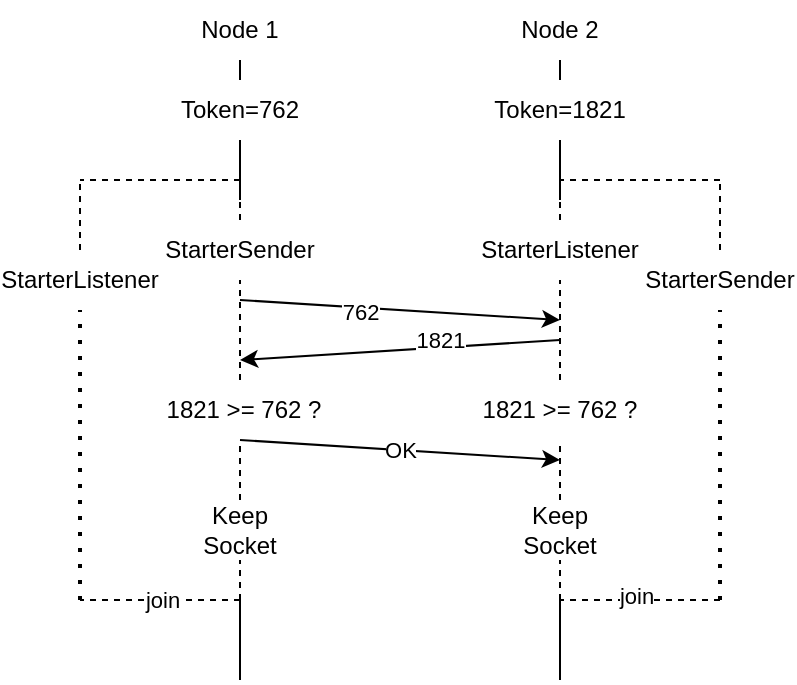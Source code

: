 <mxfile version="20.7.2" type="device"><diagram id="-_z3t55LjV0_ZVzFencl" name="Página-1"><mxGraphModel dx="794" dy="452" grid="1" gridSize="10" guides="1" tooltips="1" connect="1" arrows="1" fold="1" page="1" pageScale="1" pageWidth="827" pageHeight="1169" math="0" shadow="0"><root><mxCell id="0"/><mxCell id="1" parent="0"/><mxCell id="e4Oh-70gTropwULfx_Rn-1" value="Node 1" style="text;html=1;strokeColor=none;fillColor=none;align=center;verticalAlign=middle;whiteSpace=wrap;rounded=0;" parent="1" vertex="1"><mxGeometry x="290" y="60" width="60" height="30" as="geometry"/></mxCell><mxCell id="e4Oh-70gTropwULfx_Rn-2" value="Node 2" style="text;html=1;strokeColor=none;fillColor=none;align=center;verticalAlign=middle;whiteSpace=wrap;rounded=0;" parent="1" vertex="1"><mxGeometry x="450" y="60" width="60" height="30" as="geometry"/></mxCell><mxCell id="e4Oh-70gTropwULfx_Rn-3" value="" style="endArrow=none;html=1;rounded=0;startArrow=none;" parent="1" edge="1"><mxGeometry width="50" height="50" relative="1" as="geometry"><mxPoint x="320" y="100" as="sourcePoint"/><mxPoint x="320" y="90" as="targetPoint"/></mxGeometry></mxCell><mxCell id="e4Oh-70gTropwULfx_Rn-4" value="Token=762" style="text;html=1;strokeColor=none;fillColor=none;align=center;verticalAlign=middle;whiteSpace=wrap;rounded=0;" parent="1" vertex="1"><mxGeometry x="275" y="100" width="90" height="30" as="geometry"/></mxCell><mxCell id="e4Oh-70gTropwULfx_Rn-5" value="" style="endArrow=none;html=1;rounded=0;" parent="1" edge="1"><mxGeometry width="50" height="50" relative="1" as="geometry"><mxPoint x="320" y="160" as="sourcePoint"/><mxPoint x="320" y="130" as="targetPoint"/></mxGeometry></mxCell><mxCell id="e4Oh-70gTropwULfx_Rn-8" value="" style="endArrow=none;html=1;rounded=0;startArrow=none;" parent="1" source="e4Oh-70gTropwULfx_Rn-7" edge="1"><mxGeometry width="50" height="50" relative="1" as="geometry"><mxPoint x="480" y="160" as="sourcePoint"/><mxPoint x="480" y="90" as="targetPoint"/></mxGeometry></mxCell><mxCell id="e4Oh-70gTropwULfx_Rn-7" value="Token=1821" style="text;html=1;strokeColor=none;fillColor=none;align=center;verticalAlign=middle;whiteSpace=wrap;rounded=0;" parent="1" vertex="1"><mxGeometry x="450" y="100" width="60" height="30" as="geometry"/></mxCell><mxCell id="e4Oh-70gTropwULfx_Rn-9" value="" style="endArrow=none;html=1;rounded=0;" parent="1" target="e4Oh-70gTropwULfx_Rn-7" edge="1"><mxGeometry width="50" height="50" relative="1" as="geometry"><mxPoint x="480" y="160" as="sourcePoint"/><mxPoint x="480" y="90" as="targetPoint"/></mxGeometry></mxCell><mxCell id="e4Oh-70gTropwULfx_Rn-15" value="StarterSender" style="text;html=1;strokeColor=none;fillColor=none;align=center;verticalAlign=middle;whiteSpace=wrap;rounded=0;" parent="1" vertex="1"><mxGeometry x="530" y="185" width="60" height="30" as="geometry"/></mxCell><mxCell id="e4Oh-70gTropwULfx_Rn-16" value="" style="endArrow=none;dashed=1;html=1;rounded=0;" parent="1" edge="1"><mxGeometry width="50" height="50" relative="1" as="geometry"><mxPoint x="560" y="150" as="sourcePoint"/><mxPoint x="480" y="150" as="targetPoint"/></mxGeometry></mxCell><mxCell id="e4Oh-70gTropwULfx_Rn-17" value="" style="endArrow=none;dashed=1;html=1;rounded=0;exitX=0.5;exitY=0;exitDx=0;exitDy=0;" parent="1" source="e4Oh-70gTropwULfx_Rn-15" edge="1"><mxGeometry width="50" height="50" relative="1" as="geometry"><mxPoint x="380" y="260" as="sourcePoint"/><mxPoint x="560" y="150" as="targetPoint"/></mxGeometry></mxCell><mxCell id="e4Oh-70gTropwULfx_Rn-18" value="" style="endArrow=none;dashed=1;html=1;dashPattern=1 3;strokeWidth=2;rounded=0;entryX=0.5;entryY=1;entryDx=0;entryDy=0;" parent="1" target="e4Oh-70gTropwULfx_Rn-15" edge="1"><mxGeometry width="50" height="50" relative="1" as="geometry"><mxPoint x="560" y="360" as="sourcePoint"/><mxPoint x="430" y="210" as="targetPoint"/></mxGeometry></mxCell><mxCell id="e4Oh-70gTropwULfx_Rn-19" value="" style="endArrow=none;dashed=1;html=1;rounded=0;startArrow=none;" parent="1" source="e4Oh-70gTropwULfx_Rn-13" edge="1"><mxGeometry width="50" height="50" relative="1" as="geometry"><mxPoint x="320" y="230" as="sourcePoint"/><mxPoint x="320" y="160" as="targetPoint"/></mxGeometry></mxCell><mxCell id="e4Oh-70gTropwULfx_Rn-13" value="StarterSender" style="text;html=1;strokeColor=none;fillColor=none;align=center;verticalAlign=middle;whiteSpace=wrap;rounded=0;" parent="1" vertex="1"><mxGeometry x="290" y="170" width="60" height="30" as="geometry"/></mxCell><mxCell id="e4Oh-70gTropwULfx_Rn-20" value="" style="endArrow=none;dashed=1;html=1;rounded=0;startArrow=none;" parent="1" target="e4Oh-70gTropwULfx_Rn-13" edge="1"><mxGeometry width="50" height="50" relative="1" as="geometry"><mxPoint x="320" y="250" as="sourcePoint"/><mxPoint x="320" y="160" as="targetPoint"/></mxGeometry></mxCell><mxCell id="e4Oh-70gTropwULfx_Rn-21" value="" style="endArrow=none;dashed=1;html=1;rounded=0;startArrow=none;" parent="1" source="e4Oh-70gTropwULfx_Rn-22" edge="1"><mxGeometry width="50" height="50" relative="1" as="geometry"><mxPoint x="480" y="240" as="sourcePoint"/><mxPoint x="480" y="160" as="targetPoint"/></mxGeometry></mxCell><mxCell id="e4Oh-70gTropwULfx_Rn-22" value="StarterListener" style="text;html=1;strokeColor=none;fillColor=none;align=center;verticalAlign=middle;whiteSpace=wrap;rounded=0;" parent="1" vertex="1"><mxGeometry x="450" y="170" width="60" height="30" as="geometry"/></mxCell><mxCell id="e4Oh-70gTropwULfx_Rn-25" value="" style="endArrow=none;dashed=1;html=1;rounded=0;startArrow=none;" parent="1" target="e4Oh-70gTropwULfx_Rn-22" edge="1"><mxGeometry width="50" height="50" relative="1" as="geometry"><mxPoint x="480" y="250" as="sourcePoint"/><mxPoint x="480" y="160" as="targetPoint"/></mxGeometry></mxCell><mxCell id="e4Oh-70gTropwULfx_Rn-26" value="StarterListener" style="text;html=1;strokeColor=none;fillColor=none;align=center;verticalAlign=middle;whiteSpace=wrap;rounded=0;" parent="1" vertex="1"><mxGeometry x="210" y="185" width="60" height="30" as="geometry"/></mxCell><mxCell id="e4Oh-70gTropwULfx_Rn-27" value="" style="endArrow=none;dashed=1;html=1;rounded=0;exitX=0.5;exitY=0;exitDx=0;exitDy=0;" parent="1" source="e4Oh-70gTropwULfx_Rn-26" edge="1"><mxGeometry width="50" height="50" relative="1" as="geometry"><mxPoint x="60" y="260" as="sourcePoint"/><mxPoint x="240" y="150" as="targetPoint"/></mxGeometry></mxCell><mxCell id="e4Oh-70gTropwULfx_Rn-28" value="" style="endArrow=none;dashed=1;html=1;dashPattern=1 3;strokeWidth=2;rounded=0;entryX=0.5;entryY=1;entryDx=0;entryDy=0;" parent="1" target="e4Oh-70gTropwULfx_Rn-26" edge="1"><mxGeometry width="50" height="50" relative="1" as="geometry"><mxPoint x="240" y="360" as="sourcePoint"/><mxPoint x="110" y="210" as="targetPoint"/></mxGeometry></mxCell><mxCell id="e4Oh-70gTropwULfx_Rn-29" value="" style="endArrow=none;dashed=1;html=1;rounded=0;" parent="1" edge="1"><mxGeometry width="50" height="50" relative="1" as="geometry"><mxPoint x="320" y="150" as="sourcePoint"/><mxPoint x="240" y="150" as="targetPoint"/></mxGeometry></mxCell><mxCell id="e4Oh-70gTropwULfx_Rn-30" value="" style="endArrow=classic;html=1;rounded=0;" parent="1" edge="1"><mxGeometry width="50" height="50" relative="1" as="geometry"><mxPoint x="320" y="210" as="sourcePoint"/><mxPoint x="480" y="220" as="targetPoint"/></mxGeometry></mxCell><mxCell id="e4Oh-70gTropwULfx_Rn-31" value="762" style="edgeLabel;html=1;align=center;verticalAlign=middle;resizable=0;points=[];" parent="e4Oh-70gTropwULfx_Rn-30" vertex="1" connectable="0"><mxGeometry x="-0.326" y="3" relative="1" as="geometry"><mxPoint x="6" y="5" as="offset"/></mxGeometry></mxCell><mxCell id="e4Oh-70gTropwULfx_Rn-33" value="" style="endArrow=classic;html=1;rounded=0;" parent="1" edge="1"><mxGeometry width="50" height="50" relative="1" as="geometry"><mxPoint x="480" y="230" as="sourcePoint"/><mxPoint x="320" y="240" as="targetPoint"/></mxGeometry></mxCell><mxCell id="e4Oh-70gTropwULfx_Rn-34" value="1821" style="edgeLabel;html=1;align=center;verticalAlign=middle;resizable=0;points=[];" parent="e4Oh-70gTropwULfx_Rn-33" vertex="1" connectable="0"><mxGeometry x="-0.215" y="4" relative="1" as="geometry"><mxPoint x="2" y="-8" as="offset"/></mxGeometry></mxCell><mxCell id="e4Oh-70gTropwULfx_Rn-35" value="" style="endArrow=none;dashed=1;html=1;rounded=0;startArrow=none;" parent="1" source="e4Oh-70gTropwULfx_Rn-43" edge="1"><mxGeometry width="50" height="50" relative="1" as="geometry"><mxPoint x="320.0" y="400" as="sourcePoint"/><mxPoint x="320" y="280" as="targetPoint"/></mxGeometry></mxCell><mxCell id="e4Oh-70gTropwULfx_Rn-38" value="" style="endArrow=classic;html=1;rounded=0;" parent="1" edge="1"><mxGeometry width="50" height="50" relative="1" as="geometry"><mxPoint x="320" y="280" as="sourcePoint"/><mxPoint x="480" y="290" as="targetPoint"/></mxGeometry></mxCell><mxCell id="e4Oh-70gTropwULfx_Rn-39" value="OK" style="edgeLabel;html=1;align=center;verticalAlign=middle;resizable=0;points=[];" parent="e4Oh-70gTropwULfx_Rn-38" vertex="1" connectable="0"><mxGeometry x="-0.177" y="-1" relative="1" as="geometry"><mxPoint x="14" as="offset"/></mxGeometry></mxCell><mxCell id="e4Oh-70gTropwULfx_Rn-42" value="" style="endArrow=none;dashed=1;html=1;rounded=0;startArrow=none;" parent="1" source="e4Oh-70gTropwULfx_Rn-45" edge="1"><mxGeometry width="50" height="50" relative="1" as="geometry"><mxPoint x="480" y="400" as="sourcePoint"/><mxPoint x="480" y="280" as="targetPoint"/></mxGeometry></mxCell><mxCell id="e4Oh-70gTropwULfx_Rn-43" value="Keep Socket" style="text;html=1;strokeColor=none;fillColor=none;align=center;verticalAlign=middle;whiteSpace=wrap;rounded=0;" parent="1" vertex="1"><mxGeometry x="290" y="310" width="60" height="30" as="geometry"/></mxCell><mxCell id="e4Oh-70gTropwULfx_Rn-44" value="" style="endArrow=none;dashed=1;html=1;rounded=0;" parent="1" target="e4Oh-70gTropwULfx_Rn-43" edge="1"><mxGeometry width="50" height="50" relative="1" as="geometry"><mxPoint x="320" y="360" as="sourcePoint"/><mxPoint x="320.0" y="280" as="targetPoint"/></mxGeometry></mxCell><mxCell id="e4Oh-70gTropwULfx_Rn-45" value="Keep Socket" style="text;html=1;strokeColor=none;fillColor=none;align=center;verticalAlign=middle;whiteSpace=wrap;rounded=0;" parent="1" vertex="1"><mxGeometry x="450" y="310" width="60" height="30" as="geometry"/></mxCell><mxCell id="e4Oh-70gTropwULfx_Rn-46" value="" style="endArrow=none;dashed=1;html=1;rounded=0;" parent="1" target="e4Oh-70gTropwULfx_Rn-45" edge="1"><mxGeometry width="50" height="50" relative="1" as="geometry"><mxPoint x="480" y="360" as="sourcePoint"/><mxPoint x="480" y="280" as="targetPoint"/></mxGeometry></mxCell><mxCell id="e4Oh-70gTropwULfx_Rn-47" value="" style="endArrow=none;dashed=1;html=1;rounded=0;" parent="1" edge="1"><mxGeometry width="50" height="50" relative="1" as="geometry"><mxPoint x="560" y="360" as="sourcePoint"/><mxPoint x="480" y="360" as="targetPoint"/></mxGeometry></mxCell><mxCell id="e4Oh-70gTropwULfx_Rn-49" value="join" style="edgeLabel;html=1;align=center;verticalAlign=middle;resizable=0;points=[];" parent="e4Oh-70gTropwULfx_Rn-47" vertex="1" connectable="0"><mxGeometry x="0.231" y="-2" relative="1" as="geometry"><mxPoint x="7" as="offset"/></mxGeometry></mxCell><mxCell id="e4Oh-70gTropwULfx_Rn-48" value="" style="endArrow=none;dashed=1;html=1;rounded=0;" parent="1" edge="1"><mxGeometry width="50" height="50" relative="1" as="geometry"><mxPoint x="320" y="360" as="sourcePoint"/><mxPoint x="240" y="360" as="targetPoint"/></mxGeometry></mxCell><mxCell id="e4Oh-70gTropwULfx_Rn-50" value="join" style="edgeLabel;html=1;align=center;verticalAlign=middle;resizable=0;points=[];" parent="e4Oh-70gTropwULfx_Rn-48" vertex="1" connectable="0"><mxGeometry x="0.293" relative="1" as="geometry"><mxPoint x="12" as="offset"/></mxGeometry></mxCell><mxCell id="e4Oh-70gTropwULfx_Rn-51" value="" style="endArrow=none;html=1;rounded=0;" parent="1" edge="1"><mxGeometry width="50" height="50" relative="1" as="geometry"><mxPoint x="320" y="400" as="sourcePoint"/><mxPoint x="320" y="360" as="targetPoint"/></mxGeometry></mxCell><mxCell id="e4Oh-70gTropwULfx_Rn-52" value="" style="endArrow=none;html=1;rounded=0;" parent="1" edge="1"><mxGeometry width="50" height="50" relative="1" as="geometry"><mxPoint x="480" y="400" as="sourcePoint"/><mxPoint x="480" y="360" as="targetPoint"/></mxGeometry></mxCell><mxCell id="xXUz1LLAauwVMN7DnQsw-1" value="1821 &amp;gt;= 762 ?" style="text;html=1;strokeColor=none;fillColor=none;align=center;verticalAlign=middle;whiteSpace=wrap;rounded=0;" vertex="1" parent="1"><mxGeometry x="436.25" y="250" width="87.5" height="30" as="geometry"/></mxCell><mxCell id="xXUz1LLAauwVMN7DnQsw-2" value="1821 &amp;gt;= 762 ?" style="text;html=1;strokeColor=none;fillColor=none;align=center;verticalAlign=middle;whiteSpace=wrap;rounded=0;" vertex="1" parent="1"><mxGeometry x="277.5" y="250" width="87.5" height="30" as="geometry"/></mxCell></root></mxGraphModel></diagram></mxfile>